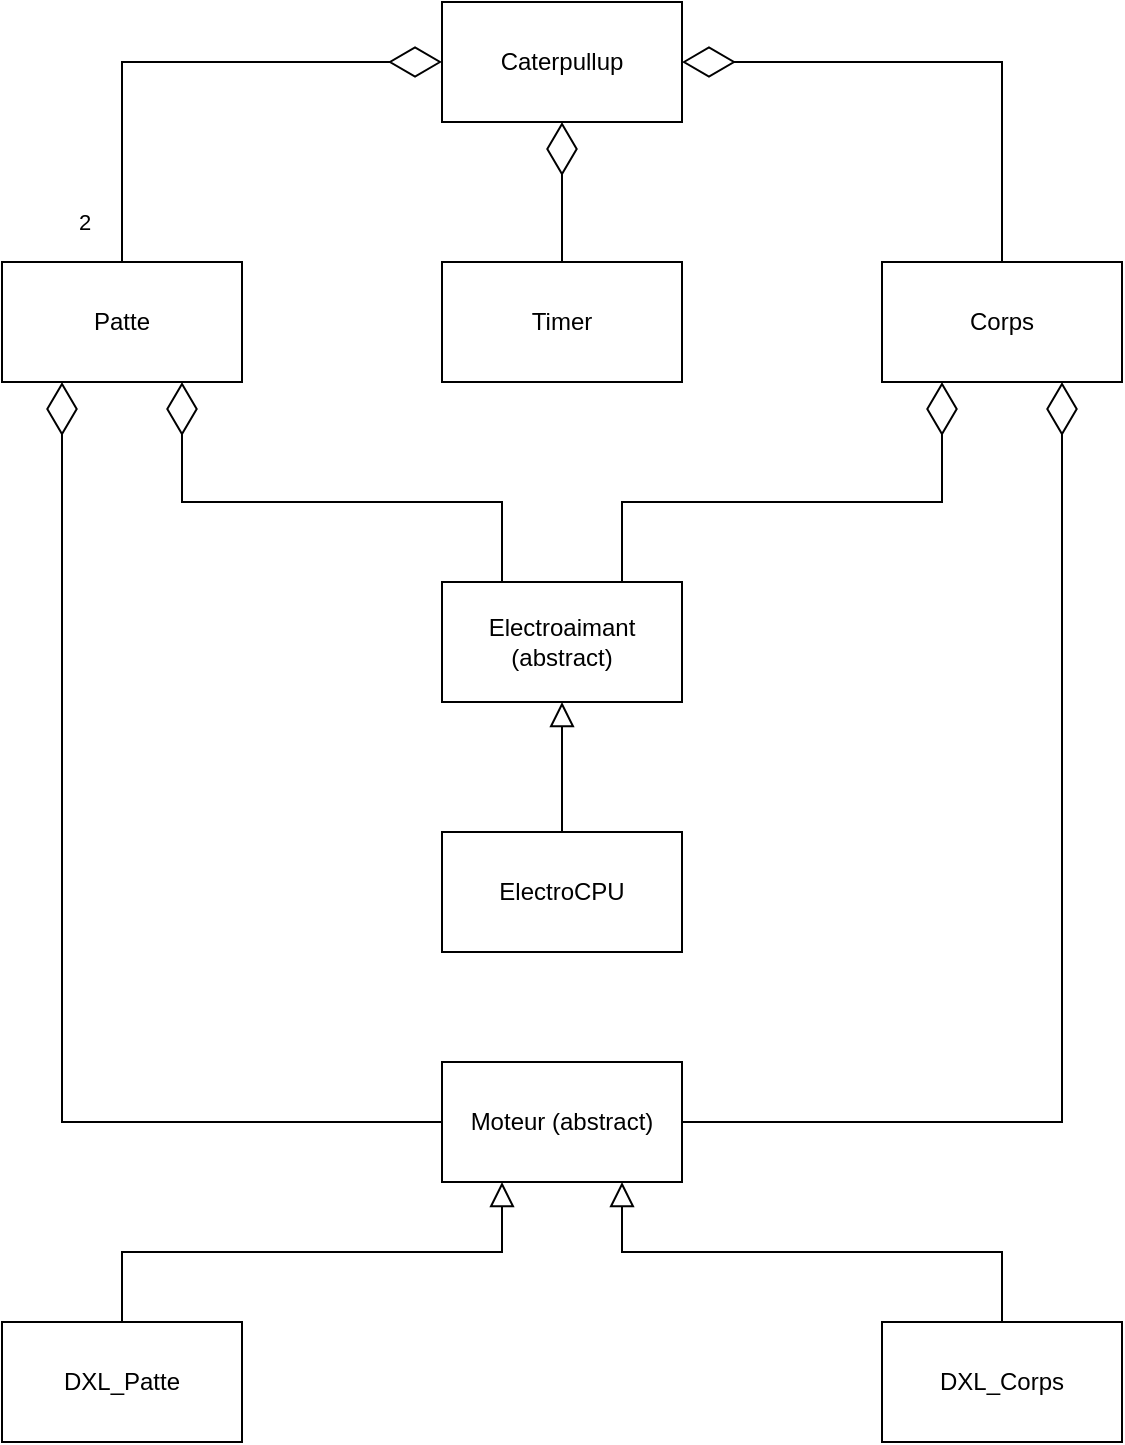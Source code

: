<mxfile version="21.1.7" type="device">
  <diagram id="C5RBs43oDa-KdzZeNtuy" name="Page-1">
    <mxGraphModel dx="1290" dy="549" grid="1" gridSize="10" guides="1" tooltips="1" connect="1" arrows="1" fold="1" page="1" pageScale="1" pageWidth="827" pageHeight="1169" math="0" shadow="0">
      <root>
        <mxCell id="WIyWlLk6GJQsqaUBKTNV-0" />
        <mxCell id="WIyWlLk6GJQsqaUBKTNV-1" parent="WIyWlLk6GJQsqaUBKTNV-0" />
        <mxCell id="nEIJ1jHo1i7HSNUCzzt5-38" value="" style="edgeStyle=orthogonalEdgeStyle;rounded=0;orthogonalLoop=1;jettySize=auto;html=1;strokeWidth=1;endArrow=none;endFill=0;endSize=10;startArrow=block;startFill=0;startSize=10;entryX=0.5;entryY=0;entryDx=0;entryDy=0;exitX=0.75;exitY=1;exitDx=0;exitDy=0;" parent="WIyWlLk6GJQsqaUBKTNV-1" source="4MDabrElAX1H1jkeUHxm-6" target="4MDabrElAX1H1jkeUHxm-5" edge="1">
          <mxGeometry relative="1" as="geometry">
            <mxPoint x="660" y="760" as="targetPoint" />
            <mxPoint x="660" y="800.0" as="sourcePoint" />
          </mxGeometry>
        </mxCell>
        <mxCell id="nEIJ1jHo1i7HSNUCzzt5-39" value="" style="edgeStyle=orthogonalEdgeStyle;rounded=0;orthogonalLoop=1;jettySize=auto;html=1;strokeWidth=1;endArrow=none;endFill=0;endSize=10;entryX=0.5;entryY=0;entryDx=0;entryDy=0;startArrow=block;startFill=0;startSize=10;exitX=0.5;exitY=1;exitDx=0;exitDy=0;" parent="WIyWlLk6GJQsqaUBKTNV-1" source="4MDabrElAX1H1jkeUHxm-7" target="4MDabrElAX1H1jkeUHxm-8" edge="1">
          <mxGeometry relative="1" as="geometry">
            <mxPoint x="956" y="939" as="sourcePoint" />
            <mxPoint x="956" y="730" as="targetPoint" />
          </mxGeometry>
        </mxCell>
        <mxCell id="_tA2H1dWsyYYxqdJ7V0w-102" value="" style="edgeStyle=orthogonalEdgeStyle;rounded=0;orthogonalLoop=1;jettySize=auto;html=1;strokeWidth=1;endArrow=none;endFill=0;endSize=10;startArrow=block;startFill=0;startSize=10;entryX=0.5;entryY=0;entryDx=0;entryDy=0;exitX=0.25;exitY=1;exitDx=0;exitDy=0;" parent="WIyWlLk6GJQsqaUBKTNV-1" source="4MDabrElAX1H1jkeUHxm-6" target="4MDabrElAX1H1jkeUHxm-4" edge="1">
          <mxGeometry relative="1" as="geometry">
            <mxPoint x="370" y="849.29" as="sourcePoint" />
            <mxPoint x="220" y="849.29" as="targetPoint" />
            <Array as="points" />
          </mxGeometry>
        </mxCell>
        <mxCell id="_tA2H1dWsyYYxqdJ7V0w-107" value="" style="endArrow=diamondThin;endFill=0;endSize=24;html=1;rounded=0;exitX=0.5;exitY=0;exitDx=0;exitDy=0;entryX=1;entryY=0.5;entryDx=0;entryDy=0;" parent="WIyWlLk6GJQsqaUBKTNV-1" source="4MDabrElAX1H1jkeUHxm-3" target="4MDabrElAX1H1jkeUHxm-1" edge="1">
          <mxGeometry width="160" relative="1" as="geometry">
            <mxPoint x="910" y="308" as="sourcePoint" />
            <mxPoint x="610" y="223" as="targetPoint" />
            <Array as="points">
              <mxPoint x="680" y="230" />
            </Array>
          </mxGeometry>
        </mxCell>
        <mxCell id="_tA2H1dWsyYYxqdJ7V0w-108" value="" style="endArrow=diamondThin;endFill=0;endSize=24;html=1;rounded=0;exitX=0.5;exitY=0;exitDx=0;exitDy=0;entryX=0;entryY=0.5;entryDx=0;entryDy=0;" parent="WIyWlLk6GJQsqaUBKTNV-1" source="4MDabrElAX1H1jkeUHxm-0" target="4MDabrElAX1H1jkeUHxm-1" edge="1">
          <mxGeometry width="160" relative="1" as="geometry">
            <mxPoint x="-45" y="278" as="sourcePoint" />
            <mxPoint x="310" y="223" as="targetPoint" />
            <Array as="points">
              <mxPoint x="240" y="230" />
            </Array>
          </mxGeometry>
        </mxCell>
        <mxCell id="_tA2H1dWsyYYxqdJ7V0w-118" value="2" style="edgeLabel;html=1;align=center;verticalAlign=middle;resizable=0;points=[];" parent="_tA2H1dWsyYYxqdJ7V0w-108" vertex="1" connectable="0">
          <mxGeometry x="0.784" y="1" relative="1" as="geometry">
            <mxPoint x="-151" y="81" as="offset" />
          </mxGeometry>
        </mxCell>
        <mxCell id="_tA2H1dWsyYYxqdJ7V0w-109" value="" style="endArrow=diamondThin;endFill=0;endSize=24;html=1;rounded=0;entryX=0.5;entryY=1;entryDx=0;entryDy=0;exitX=0.5;exitY=0;exitDx=0;exitDy=0;" parent="WIyWlLk6GJQsqaUBKTNV-1" source="4MDabrElAX1H1jkeUHxm-2" target="4MDabrElAX1H1jkeUHxm-1" edge="1">
          <mxGeometry width="160" relative="1" as="geometry">
            <mxPoint x="370" y="290" as="sourcePoint" />
            <mxPoint x="446" y="280" as="targetPoint" />
          </mxGeometry>
        </mxCell>
        <mxCell id="_tA2H1dWsyYYxqdJ7V0w-110" value="" style="endArrow=diamondThin;endFill=0;endSize=24;html=1;rounded=0;exitX=0;exitY=0.5;exitDx=0;exitDy=0;entryX=0.25;entryY=1;entryDx=0;entryDy=0;" parent="WIyWlLk6GJQsqaUBKTNV-1" source="4MDabrElAX1H1jkeUHxm-6" target="4MDabrElAX1H1jkeUHxm-0" edge="1">
          <mxGeometry width="160" relative="1" as="geometry">
            <mxPoint x="-30" y="572" as="sourcePoint" />
            <mxPoint x="-30" y="460" as="targetPoint" />
            <Array as="points">
              <mxPoint x="210" y="760" />
            </Array>
          </mxGeometry>
        </mxCell>
        <mxCell id="_tA2H1dWsyYYxqdJ7V0w-115" value="" style="endArrow=diamondThin;endFill=0;endSize=24;html=1;rounded=0;exitX=1;exitY=0.5;exitDx=0;exitDy=0;entryX=0.75;entryY=1;entryDx=0;entryDy=0;" parent="WIyWlLk6GJQsqaUBKTNV-1" source="4MDabrElAX1H1jkeUHxm-6" target="4MDabrElAX1H1jkeUHxm-3" edge="1">
          <mxGeometry width="160" relative="1" as="geometry">
            <mxPoint x="925" y="575" as="sourcePoint" />
            <mxPoint x="925" y="460" as="targetPoint" />
            <Array as="points">
              <mxPoint x="710" y="760" />
            </Array>
          </mxGeometry>
        </mxCell>
        <mxCell id="4MDabrElAX1H1jkeUHxm-0" value="Patte" style="rounded=0;whiteSpace=wrap;html=1;" parent="WIyWlLk6GJQsqaUBKTNV-1" vertex="1">
          <mxGeometry x="180" y="330" width="120" height="60" as="geometry" />
        </mxCell>
        <mxCell id="4MDabrElAX1H1jkeUHxm-1" value="Caterpullup" style="rounded=0;whiteSpace=wrap;html=1;" parent="WIyWlLk6GJQsqaUBKTNV-1" vertex="1">
          <mxGeometry x="400" y="200" width="120" height="60" as="geometry" />
        </mxCell>
        <mxCell id="4MDabrElAX1H1jkeUHxm-2" value="Timer" style="rounded=0;whiteSpace=wrap;html=1;" parent="WIyWlLk6GJQsqaUBKTNV-1" vertex="1">
          <mxGeometry x="400" y="330" width="120" height="60" as="geometry" />
        </mxCell>
        <mxCell id="4MDabrElAX1H1jkeUHxm-3" value="Corps" style="rounded=0;whiteSpace=wrap;html=1;" parent="WIyWlLk6GJQsqaUBKTNV-1" vertex="1">
          <mxGeometry x="620" y="330" width="120" height="60" as="geometry" />
        </mxCell>
        <mxCell id="4MDabrElAX1H1jkeUHxm-4" value="DXL_Patte" style="rounded=0;whiteSpace=wrap;html=1;" parent="WIyWlLk6GJQsqaUBKTNV-1" vertex="1">
          <mxGeometry x="180" y="860" width="120" height="60" as="geometry" />
        </mxCell>
        <mxCell id="4MDabrElAX1H1jkeUHxm-5" value="DXL_Corps" style="rounded=0;whiteSpace=wrap;html=1;" parent="WIyWlLk6GJQsqaUBKTNV-1" vertex="1">
          <mxGeometry x="620" y="860" width="120" height="60" as="geometry" />
        </mxCell>
        <mxCell id="4MDabrElAX1H1jkeUHxm-6" value="Moteur (abstract)" style="rounded=0;whiteSpace=wrap;html=1;" parent="WIyWlLk6GJQsqaUBKTNV-1" vertex="1">
          <mxGeometry x="400" y="730" width="120" height="60" as="geometry" />
        </mxCell>
        <mxCell id="4MDabrElAX1H1jkeUHxm-7" value="Electroaimant (abstract)" style="rounded=0;whiteSpace=wrap;html=1;" parent="WIyWlLk6GJQsqaUBKTNV-1" vertex="1">
          <mxGeometry x="400" y="490" width="120" height="60" as="geometry" />
        </mxCell>
        <mxCell id="4MDabrElAX1H1jkeUHxm-8" value="ElectroCPU" style="rounded=0;whiteSpace=wrap;html=1;" parent="WIyWlLk6GJQsqaUBKTNV-1" vertex="1">
          <mxGeometry x="400" y="615" width="120" height="60" as="geometry" />
        </mxCell>
        <mxCell id="4MDabrElAX1H1jkeUHxm-9" value="" style="endArrow=diamondThin;endFill=0;endSize=24;html=1;rounded=0;entryX=0.75;entryY=1;entryDx=0;entryDy=0;exitX=0.25;exitY=0;exitDx=0;exitDy=0;" parent="WIyWlLk6GJQsqaUBKTNV-1" source="4MDabrElAX1H1jkeUHxm-7" target="4MDabrElAX1H1jkeUHxm-0" edge="1">
          <mxGeometry width="160" relative="1" as="geometry">
            <mxPoint x="430" y="430" as="sourcePoint" />
            <mxPoint x="220" y="400" as="targetPoint" />
            <Array as="points">
              <mxPoint x="430" y="450" />
              <mxPoint x="270" y="450" />
            </Array>
          </mxGeometry>
        </mxCell>
        <mxCell id="4MDabrElAX1H1jkeUHxm-10" value="" style="endArrow=diamondThin;endFill=0;endSize=24;html=1;rounded=0;entryX=0.25;entryY=1;entryDx=0;entryDy=0;exitX=0.75;exitY=0;exitDx=0;exitDy=0;" parent="WIyWlLk6GJQsqaUBKTNV-1" source="4MDabrElAX1H1jkeUHxm-7" target="4MDabrElAX1H1jkeUHxm-3" edge="1">
          <mxGeometry width="160" relative="1" as="geometry">
            <mxPoint x="490" y="420" as="sourcePoint" />
            <mxPoint x="730" y="400" as="targetPoint" />
            <Array as="points">
              <mxPoint x="490" y="450" />
              <mxPoint x="650" y="450" />
            </Array>
          </mxGeometry>
        </mxCell>
      </root>
    </mxGraphModel>
  </diagram>
</mxfile>
